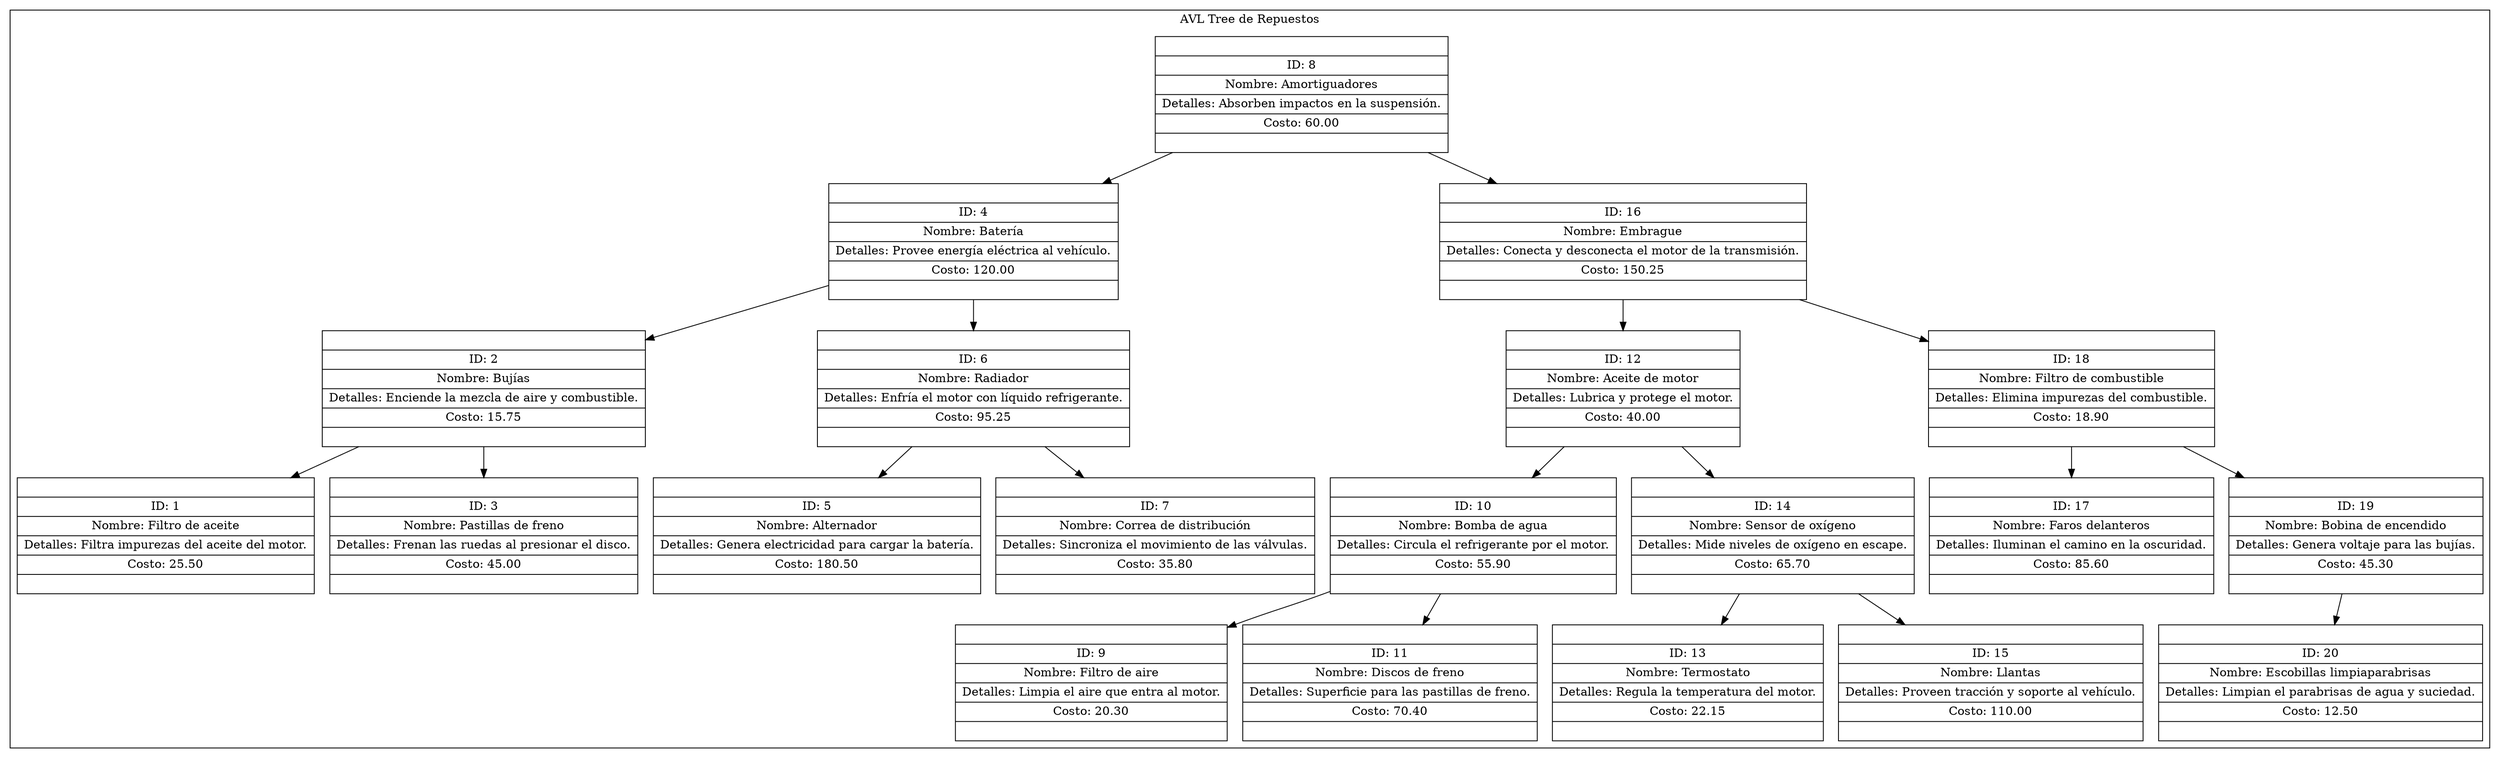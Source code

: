 digraph Repuestos {
node [shape=record];
    subgraph cluster_0 {
        label="AVL Tree de Repuestos";
R1 [label="{<izq> | ID: 1 | Nombre: Filtro de aceite | Detalles: Filtra impurezas del aceite del motor. |Costo: 25.50 | <der>}"]
R2 [label="{<izq> | ID: 2 | Nombre: Bujías | Detalles: Enciende la mezcla de aire y combustible. |Costo: 15.75 | <der>}"]
R3 [label="{<izq> | ID: 3 | Nombre: Pastillas de freno | Detalles: Frenan las ruedas al presionar el disco. |Costo: 45.00 | <der>}"]
R4 [label="{<izq> | ID: 4 | Nombre: Batería | Detalles: Provee energía eléctrica al vehículo. |Costo: 120.00 | <der>}"]
R5 [label="{<izq> | ID: 5 | Nombre: Alternador | Detalles: Genera electricidad para cargar la batería. |Costo: 180.50 | <der>}"]
R6 [label="{<izq> | ID: 6 | Nombre: Radiador | Detalles: Enfría el motor con líquido refrigerante. |Costo: 95.25 | <der>}"]
R7 [label="{<izq> | ID: 7 | Nombre: Correa de distribución | Detalles: Sincroniza el movimiento de las válvulas. |Costo: 35.80 | <der>}"]
R8 [label="{<izq> | ID: 8 | Nombre: Amortiguadores | Detalles: Absorben impactos en la suspensión. |Costo: 60.00 | <der>}"]
R9 [label="{<izq> | ID: 9 | Nombre: Filtro de aire | Detalles: Limpia el aire que entra al motor. |Costo: 20.30 | <der>}"]
R10 [label="{<izq> | ID: 10 | Nombre: Bomba de agua | Detalles: Circula el refrigerante por el motor. |Costo: 55.90 | <der>}"]
R11 [label="{<izq> | ID: 11 | Nombre: Discos de freno | Detalles: Superficie para las pastillas de freno. |Costo: 70.40 | <der>}"]
R12 [label="{<izq> | ID: 12 | Nombre: Aceite de motor | Detalles: Lubrica y protege el motor. |Costo: 40.00 | <der>}"]
R13 [label="{<izq> | ID: 13 | Nombre: Termostato | Detalles: Regula la temperatura del motor. |Costo: 22.15 | <der>}"]
R14 [label="{<izq> | ID: 14 | Nombre: Sensor de oxígeno | Detalles: Mide niveles de oxígeno en escape. |Costo: 65.70 | <der>}"]
R15 [label="{<izq> | ID: 15 | Nombre: Llantas | Detalles: Proveen tracción y soporte al vehículo. |Costo: 110.00 | <der>}"]
R16 [label="{<izq> | ID: 16 | Nombre: Embrague | Detalles: Conecta y desconecta el motor de la transmisión. |Costo: 150.25 | <der>}"]
R17 [label="{<izq> | ID: 17 | Nombre: Faros delanteros | Detalles: Iluminan el camino en la oscuridad. |Costo: 85.60 | <der>}"]
R18 [label="{<izq> | ID: 18 | Nombre: Filtro de combustible | Detalles: Elimina impurezas del combustible. |Costo: 18.90 | <der>}"]
R19 [label="{<izq> | ID: 19 | Nombre: Bobina de encendido | Detalles: Genera voltaje para las bujías. |Costo: 45.30 | <der>}"]
R20 [label="{<izq> | ID: 20 | Nombre: Escobillas limpiaparabrisas | Detalles: Limpian el parabrisas de agua y suciedad. |Costo: 12.50 | <der>}"]
R2 -> R1
R2 -> R3
R4 -> R2
R4 -> R6
R6 -> R5
R6 -> R7
R8 -> R4
R8 -> R16
R10 -> R9
R10 -> R11
R12 -> R10
R12 -> R14
R14 -> R13
R14 -> R15
R16 -> R12
R16 -> R18
R18 -> R17
R18 -> R19
R19 -> R20
    }
}
